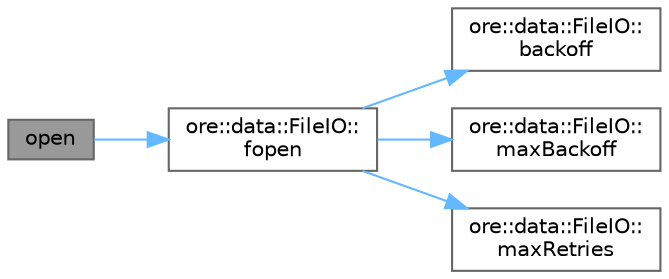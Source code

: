 digraph "open"
{
 // INTERACTIVE_SVG=YES
 // LATEX_PDF_SIZE
  bgcolor="transparent";
  edge [fontname=Helvetica,fontsize=10,labelfontname=Helvetica,labelfontsize=10];
  node [fontname=Helvetica,fontsize=10,shape=box,height=0.2,width=0.4];
  rankdir="LR";
  Node1 [label="open",height=0.2,width=0.4,color="gray40", fillcolor="grey60", style="filled", fontcolor="black",tooltip=" "];
  Node1 -> Node2 [color="steelblue1",style="solid"];
  Node2 [label="ore::data::FileIO::\lfopen",height=0.2,width=0.4,color="grey40", fillcolor="white", style="filled",URL="$classore_1_1data_1_1_file_i_o.html#add2edb3654b2130d8e6e23f70395543b",tooltip="Retry wrapper for std::fopen."];
  Node2 -> Node3 [color="steelblue1",style="solid"];
  Node3 [label="ore::data::FileIO::\lbackoff",height=0.2,width=0.4,color="grey40", fillcolor="white", style="filled",URL="$classore_1_1data_1_1_file_i_o.html#a1daa2e3edf57698976d9a2fca1f6819e",tooltip=" "];
  Node2 -> Node4 [color="steelblue1",style="solid"];
  Node4 [label="ore::data::FileIO::\lmaxBackoff",height=0.2,width=0.4,color="grey40", fillcolor="white", style="filled",URL="$classore_1_1data_1_1_file_i_o.html#a77fced44211da5e22aeaad73ab8055ca",tooltip=" "];
  Node2 -> Node5 [color="steelblue1",style="solid"];
  Node5 [label="ore::data::FileIO::\lmaxRetries",height=0.2,width=0.4,color="grey40", fillcolor="white", style="filled",URL="$classore_1_1data_1_1_file_i_o.html#a7b4c3165ded4410d0be9f0369c5b2113",tooltip="The maximum number of retries, defaults to 7."];
}
